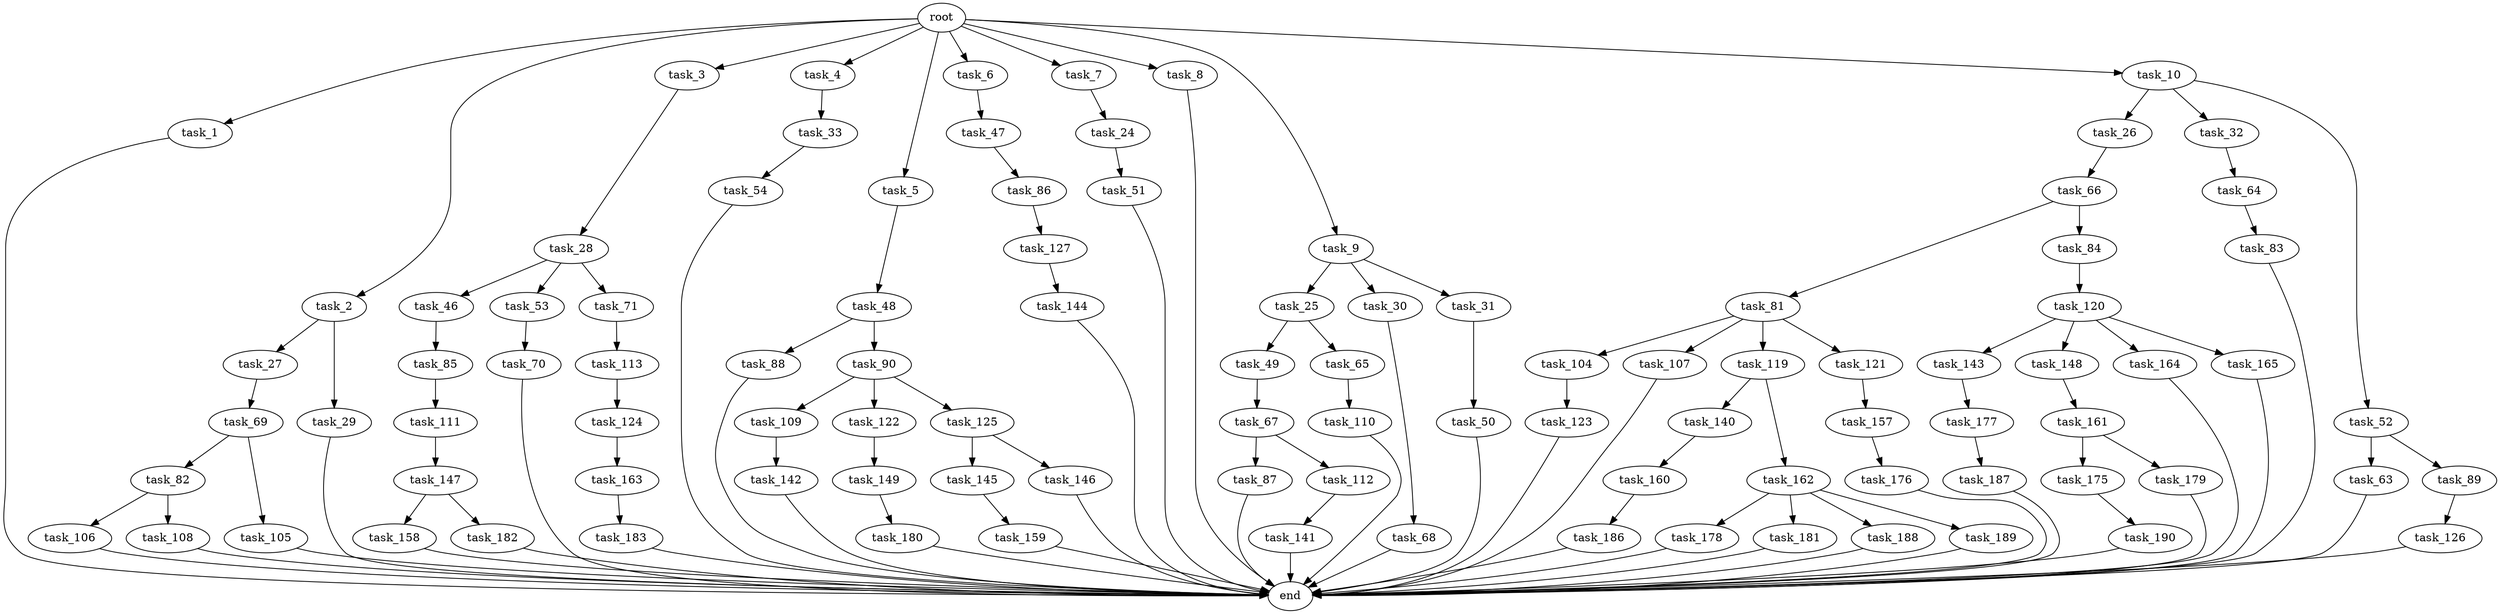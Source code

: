 digraph G {
  root [size="0.000000"];
  task_1 [size="10.240000"];
  task_2 [size="10.240000"];
  task_3 [size="10.240000"];
  task_4 [size="10.240000"];
  task_5 [size="10.240000"];
  task_6 [size="10.240000"];
  task_7 [size="10.240000"];
  task_8 [size="10.240000"];
  task_9 [size="10.240000"];
  task_10 [size="10.240000"];
  task_24 [size="3092376453.120000"];
  task_25 [size="8589934592.000000"];
  task_26 [size="8589934592.000000"];
  task_27 [size="1374389534.720000"];
  task_28 [size="6957847019.520000"];
  task_29 [size="1374389534.720000"];
  task_30 [size="8589934592.000000"];
  task_31 [size="8589934592.000000"];
  task_32 [size="8589934592.000000"];
  task_33 [size="3092376453.120000"];
  task_46 [size="343597383.680000"];
  task_47 [size="2147483648.000000"];
  task_48 [size="5497558138.880000"];
  task_49 [size="8589934592.000000"];
  task_50 [size="2147483648.000000"];
  task_51 [size="4209067950.080000"];
  task_52 [size="8589934592.000000"];
  task_53 [size="343597383.680000"];
  task_54 [size="1374389534.720000"];
  task_63 [size="773094113.280000"];
  task_64 [size="773094113.280000"];
  task_65 [size="8589934592.000000"];
  task_66 [size="1374389534.720000"];
  task_67 [size="773094113.280000"];
  task_68 [size="4209067950.080000"];
  task_69 [size="773094113.280000"];
  task_70 [size="4209067950.080000"];
  task_71 [size="343597383.680000"];
  task_81 [size="3092376453.120000"];
  task_82 [size="4209067950.080000"];
  task_83 [size="773094113.280000"];
  task_84 [size="3092376453.120000"];
  task_85 [size="6957847019.520000"];
  task_86 [size="5497558138.880000"];
  task_87 [size="2147483648.000000"];
  task_88 [size="3092376453.120000"];
  task_89 [size="773094113.280000"];
  task_90 [size="3092376453.120000"];
  task_104 [size="343597383.680000"];
  task_105 [size="4209067950.080000"];
  task_106 [size="8589934592.000000"];
  task_107 [size="343597383.680000"];
  task_108 [size="8589934592.000000"];
  task_109 [size="2147483648.000000"];
  task_110 [size="343597383.680000"];
  task_111 [size="773094113.280000"];
  task_112 [size="2147483648.000000"];
  task_113 [size="773094113.280000"];
  task_119 [size="343597383.680000"];
  task_120 [size="1374389534.720000"];
  task_121 [size="343597383.680000"];
  task_122 [size="2147483648.000000"];
  task_123 [size="1374389534.720000"];
  task_124 [size="1374389534.720000"];
  task_125 [size="2147483648.000000"];
  task_126 [size="8589934592.000000"];
  task_127 [size="773094113.280000"];
  task_140 [size="8589934592.000000"];
  task_141 [size="8589934592.000000"];
  task_142 [size="3092376453.120000"];
  task_143 [size="343597383.680000"];
  task_144 [size="773094113.280000"];
  task_145 [size="343597383.680000"];
  task_146 [size="343597383.680000"];
  task_147 [size="1374389534.720000"];
  task_148 [size="343597383.680000"];
  task_149 [size="773094113.280000"];
  task_157 [size="6957847019.520000"];
  task_158 [size="1374389534.720000"];
  task_159 [size="773094113.280000"];
  task_160 [size="8589934592.000000"];
  task_161 [size="343597383.680000"];
  task_162 [size="8589934592.000000"];
  task_163 [size="4209067950.080000"];
  task_164 [size="343597383.680000"];
  task_165 [size="343597383.680000"];
  task_175 [size="6957847019.520000"];
  task_176 [size="1374389534.720000"];
  task_177 [size="5497558138.880000"];
  task_178 [size="773094113.280000"];
  task_179 [size="6957847019.520000"];
  task_180 [size="8589934592.000000"];
  task_181 [size="773094113.280000"];
  task_182 [size="1374389534.720000"];
  task_183 [size="6957847019.520000"];
  task_186 [size="2147483648.000000"];
  task_187 [size="5497558138.880000"];
  task_188 [size="773094113.280000"];
  task_189 [size="773094113.280000"];
  task_190 [size="8589934592.000000"];
  end [size="0.000000"];

  root -> task_1 [size="1.000000"];
  root -> task_2 [size="1.000000"];
  root -> task_3 [size="1.000000"];
  root -> task_4 [size="1.000000"];
  root -> task_5 [size="1.000000"];
  root -> task_6 [size="1.000000"];
  root -> task_7 [size="1.000000"];
  root -> task_8 [size="1.000000"];
  root -> task_9 [size="1.000000"];
  root -> task_10 [size="1.000000"];
  task_1 -> end [size="1.000000"];
  task_2 -> task_27 [size="134217728.000000"];
  task_2 -> task_29 [size="134217728.000000"];
  task_3 -> task_28 [size="679477248.000000"];
  task_4 -> task_33 [size="301989888.000000"];
  task_5 -> task_48 [size="536870912.000000"];
  task_6 -> task_47 [size="209715200.000000"];
  task_7 -> task_24 [size="301989888.000000"];
  task_8 -> end [size="1.000000"];
  task_9 -> task_25 [size="838860800.000000"];
  task_9 -> task_30 [size="838860800.000000"];
  task_9 -> task_31 [size="838860800.000000"];
  task_10 -> task_26 [size="838860800.000000"];
  task_10 -> task_32 [size="838860800.000000"];
  task_10 -> task_52 [size="838860800.000000"];
  task_24 -> task_51 [size="411041792.000000"];
  task_25 -> task_49 [size="838860800.000000"];
  task_25 -> task_65 [size="838860800.000000"];
  task_26 -> task_66 [size="134217728.000000"];
  task_27 -> task_69 [size="75497472.000000"];
  task_28 -> task_46 [size="33554432.000000"];
  task_28 -> task_53 [size="33554432.000000"];
  task_28 -> task_71 [size="33554432.000000"];
  task_29 -> end [size="1.000000"];
  task_30 -> task_68 [size="411041792.000000"];
  task_31 -> task_50 [size="209715200.000000"];
  task_32 -> task_64 [size="75497472.000000"];
  task_33 -> task_54 [size="134217728.000000"];
  task_46 -> task_85 [size="679477248.000000"];
  task_47 -> task_86 [size="536870912.000000"];
  task_48 -> task_88 [size="301989888.000000"];
  task_48 -> task_90 [size="301989888.000000"];
  task_49 -> task_67 [size="75497472.000000"];
  task_50 -> end [size="1.000000"];
  task_51 -> end [size="1.000000"];
  task_52 -> task_63 [size="75497472.000000"];
  task_52 -> task_89 [size="75497472.000000"];
  task_53 -> task_70 [size="411041792.000000"];
  task_54 -> end [size="1.000000"];
  task_63 -> end [size="1.000000"];
  task_64 -> task_83 [size="75497472.000000"];
  task_65 -> task_110 [size="33554432.000000"];
  task_66 -> task_81 [size="301989888.000000"];
  task_66 -> task_84 [size="301989888.000000"];
  task_67 -> task_87 [size="209715200.000000"];
  task_67 -> task_112 [size="209715200.000000"];
  task_68 -> end [size="1.000000"];
  task_69 -> task_82 [size="411041792.000000"];
  task_69 -> task_105 [size="411041792.000000"];
  task_70 -> end [size="1.000000"];
  task_71 -> task_113 [size="75497472.000000"];
  task_81 -> task_104 [size="33554432.000000"];
  task_81 -> task_107 [size="33554432.000000"];
  task_81 -> task_119 [size="33554432.000000"];
  task_81 -> task_121 [size="33554432.000000"];
  task_82 -> task_106 [size="838860800.000000"];
  task_82 -> task_108 [size="838860800.000000"];
  task_83 -> end [size="1.000000"];
  task_84 -> task_120 [size="134217728.000000"];
  task_85 -> task_111 [size="75497472.000000"];
  task_86 -> task_127 [size="75497472.000000"];
  task_87 -> end [size="1.000000"];
  task_88 -> end [size="1.000000"];
  task_89 -> task_126 [size="838860800.000000"];
  task_90 -> task_109 [size="209715200.000000"];
  task_90 -> task_122 [size="209715200.000000"];
  task_90 -> task_125 [size="209715200.000000"];
  task_104 -> task_123 [size="134217728.000000"];
  task_105 -> end [size="1.000000"];
  task_106 -> end [size="1.000000"];
  task_107 -> end [size="1.000000"];
  task_108 -> end [size="1.000000"];
  task_109 -> task_142 [size="301989888.000000"];
  task_110 -> end [size="1.000000"];
  task_111 -> task_147 [size="134217728.000000"];
  task_112 -> task_141 [size="838860800.000000"];
  task_113 -> task_124 [size="134217728.000000"];
  task_119 -> task_140 [size="838860800.000000"];
  task_119 -> task_162 [size="838860800.000000"];
  task_120 -> task_143 [size="33554432.000000"];
  task_120 -> task_148 [size="33554432.000000"];
  task_120 -> task_164 [size="33554432.000000"];
  task_120 -> task_165 [size="33554432.000000"];
  task_121 -> task_157 [size="679477248.000000"];
  task_122 -> task_149 [size="75497472.000000"];
  task_123 -> end [size="1.000000"];
  task_124 -> task_163 [size="411041792.000000"];
  task_125 -> task_145 [size="33554432.000000"];
  task_125 -> task_146 [size="33554432.000000"];
  task_126 -> end [size="1.000000"];
  task_127 -> task_144 [size="75497472.000000"];
  task_140 -> task_160 [size="838860800.000000"];
  task_141 -> end [size="1.000000"];
  task_142 -> end [size="1.000000"];
  task_143 -> task_177 [size="536870912.000000"];
  task_144 -> end [size="1.000000"];
  task_145 -> task_159 [size="75497472.000000"];
  task_146 -> end [size="1.000000"];
  task_147 -> task_158 [size="134217728.000000"];
  task_147 -> task_182 [size="134217728.000000"];
  task_148 -> task_161 [size="33554432.000000"];
  task_149 -> task_180 [size="838860800.000000"];
  task_157 -> task_176 [size="134217728.000000"];
  task_158 -> end [size="1.000000"];
  task_159 -> end [size="1.000000"];
  task_160 -> task_186 [size="209715200.000000"];
  task_161 -> task_175 [size="679477248.000000"];
  task_161 -> task_179 [size="679477248.000000"];
  task_162 -> task_178 [size="75497472.000000"];
  task_162 -> task_181 [size="75497472.000000"];
  task_162 -> task_188 [size="75497472.000000"];
  task_162 -> task_189 [size="75497472.000000"];
  task_163 -> task_183 [size="679477248.000000"];
  task_164 -> end [size="1.000000"];
  task_165 -> end [size="1.000000"];
  task_175 -> task_190 [size="838860800.000000"];
  task_176 -> end [size="1.000000"];
  task_177 -> task_187 [size="536870912.000000"];
  task_178 -> end [size="1.000000"];
  task_179 -> end [size="1.000000"];
  task_180 -> end [size="1.000000"];
  task_181 -> end [size="1.000000"];
  task_182 -> end [size="1.000000"];
  task_183 -> end [size="1.000000"];
  task_186 -> end [size="1.000000"];
  task_187 -> end [size="1.000000"];
  task_188 -> end [size="1.000000"];
  task_189 -> end [size="1.000000"];
  task_190 -> end [size="1.000000"];
}

